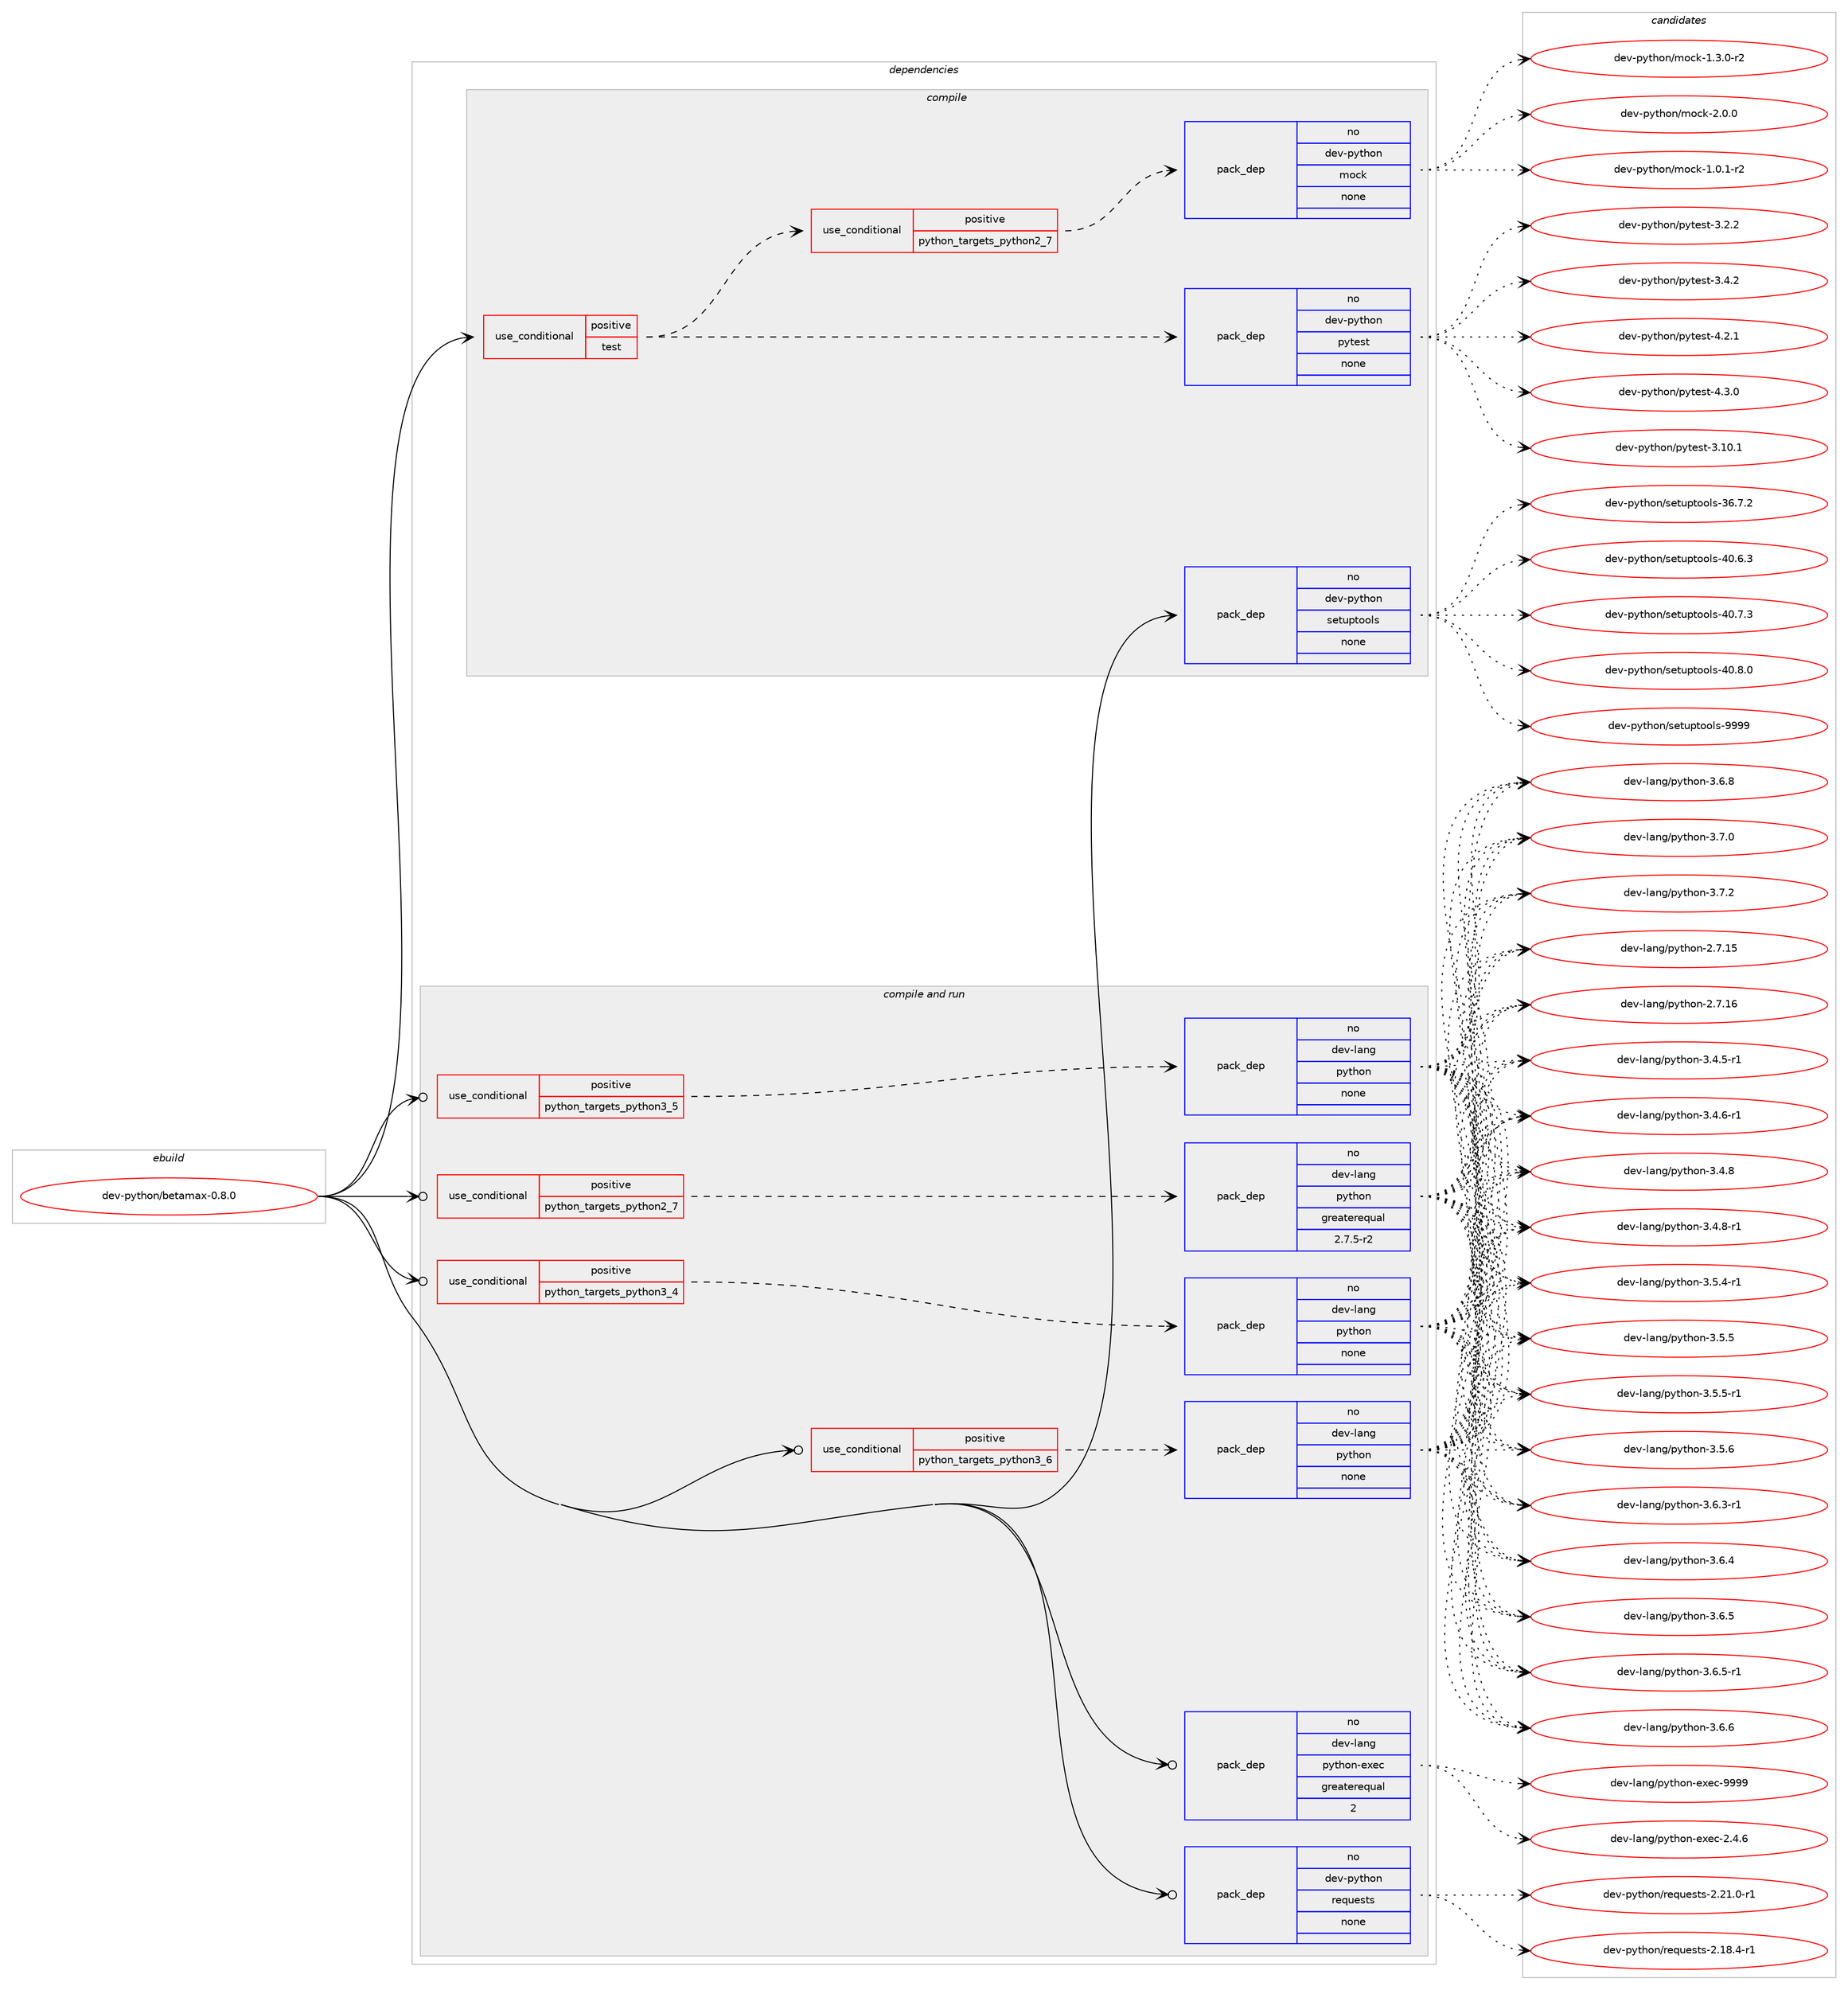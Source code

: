 digraph prolog {

# *************
# Graph options
# *************

newrank=true;
concentrate=true;
compound=true;
graph [rankdir=LR,fontname=Helvetica,fontsize=10,ranksep=1.5];#, ranksep=2.5, nodesep=0.2];
edge  [arrowhead=vee];
node  [fontname=Helvetica,fontsize=10];

# **********
# The ebuild
# **********

subgraph cluster_leftcol {
color=gray;
rank=same;
label=<<i>ebuild</i>>;
id [label="dev-python/betamax-0.8.0", color=red, width=4, href="../dev-python/betamax-0.8.0.svg"];
}

# ****************
# The dependencies
# ****************

subgraph cluster_midcol {
color=gray;
label=<<i>dependencies</i>>;
subgraph cluster_compile {
fillcolor="#eeeeee";
style=filled;
label=<<i>compile</i>>;
subgraph cond371623 {
dependency1400968 [label=<<TABLE BORDER="0" CELLBORDER="1" CELLSPACING="0" CELLPADDING="4"><TR><TD ROWSPAN="3" CELLPADDING="10">use_conditional</TD></TR><TR><TD>positive</TD></TR><TR><TD>test</TD></TR></TABLE>>, shape=none, color=red];
subgraph pack1006117 {
dependency1400969 [label=<<TABLE BORDER="0" CELLBORDER="1" CELLSPACING="0" CELLPADDING="4" WIDTH="220"><TR><TD ROWSPAN="6" CELLPADDING="30">pack_dep</TD></TR><TR><TD WIDTH="110">no</TD></TR><TR><TD>dev-python</TD></TR><TR><TD>pytest</TD></TR><TR><TD>none</TD></TR><TR><TD></TD></TR></TABLE>>, shape=none, color=blue];
}
dependency1400968:e -> dependency1400969:w [weight=20,style="dashed",arrowhead="vee"];
subgraph cond371624 {
dependency1400970 [label=<<TABLE BORDER="0" CELLBORDER="1" CELLSPACING="0" CELLPADDING="4"><TR><TD ROWSPAN="3" CELLPADDING="10">use_conditional</TD></TR><TR><TD>positive</TD></TR><TR><TD>python_targets_python2_7</TD></TR></TABLE>>, shape=none, color=red];
subgraph pack1006118 {
dependency1400971 [label=<<TABLE BORDER="0" CELLBORDER="1" CELLSPACING="0" CELLPADDING="4" WIDTH="220"><TR><TD ROWSPAN="6" CELLPADDING="30">pack_dep</TD></TR><TR><TD WIDTH="110">no</TD></TR><TR><TD>dev-python</TD></TR><TR><TD>mock</TD></TR><TR><TD>none</TD></TR><TR><TD></TD></TR></TABLE>>, shape=none, color=blue];
}
dependency1400970:e -> dependency1400971:w [weight=20,style="dashed",arrowhead="vee"];
}
dependency1400968:e -> dependency1400970:w [weight=20,style="dashed",arrowhead="vee"];
}
id:e -> dependency1400968:w [weight=20,style="solid",arrowhead="vee"];
subgraph pack1006119 {
dependency1400972 [label=<<TABLE BORDER="0" CELLBORDER="1" CELLSPACING="0" CELLPADDING="4" WIDTH="220"><TR><TD ROWSPAN="6" CELLPADDING="30">pack_dep</TD></TR><TR><TD WIDTH="110">no</TD></TR><TR><TD>dev-python</TD></TR><TR><TD>setuptools</TD></TR><TR><TD>none</TD></TR><TR><TD></TD></TR></TABLE>>, shape=none, color=blue];
}
id:e -> dependency1400972:w [weight=20,style="solid",arrowhead="vee"];
}
subgraph cluster_compileandrun {
fillcolor="#eeeeee";
style=filled;
label=<<i>compile and run</i>>;
subgraph cond371625 {
dependency1400973 [label=<<TABLE BORDER="0" CELLBORDER="1" CELLSPACING="0" CELLPADDING="4"><TR><TD ROWSPAN="3" CELLPADDING="10">use_conditional</TD></TR><TR><TD>positive</TD></TR><TR><TD>python_targets_python2_7</TD></TR></TABLE>>, shape=none, color=red];
subgraph pack1006120 {
dependency1400974 [label=<<TABLE BORDER="0" CELLBORDER="1" CELLSPACING="0" CELLPADDING="4" WIDTH="220"><TR><TD ROWSPAN="6" CELLPADDING="30">pack_dep</TD></TR><TR><TD WIDTH="110">no</TD></TR><TR><TD>dev-lang</TD></TR><TR><TD>python</TD></TR><TR><TD>greaterequal</TD></TR><TR><TD>2.7.5-r2</TD></TR></TABLE>>, shape=none, color=blue];
}
dependency1400973:e -> dependency1400974:w [weight=20,style="dashed",arrowhead="vee"];
}
id:e -> dependency1400973:w [weight=20,style="solid",arrowhead="odotvee"];
subgraph cond371626 {
dependency1400975 [label=<<TABLE BORDER="0" CELLBORDER="1" CELLSPACING="0" CELLPADDING="4"><TR><TD ROWSPAN="3" CELLPADDING="10">use_conditional</TD></TR><TR><TD>positive</TD></TR><TR><TD>python_targets_python3_4</TD></TR></TABLE>>, shape=none, color=red];
subgraph pack1006121 {
dependency1400976 [label=<<TABLE BORDER="0" CELLBORDER="1" CELLSPACING="0" CELLPADDING="4" WIDTH="220"><TR><TD ROWSPAN="6" CELLPADDING="30">pack_dep</TD></TR><TR><TD WIDTH="110">no</TD></TR><TR><TD>dev-lang</TD></TR><TR><TD>python</TD></TR><TR><TD>none</TD></TR><TR><TD></TD></TR></TABLE>>, shape=none, color=blue];
}
dependency1400975:e -> dependency1400976:w [weight=20,style="dashed",arrowhead="vee"];
}
id:e -> dependency1400975:w [weight=20,style="solid",arrowhead="odotvee"];
subgraph cond371627 {
dependency1400977 [label=<<TABLE BORDER="0" CELLBORDER="1" CELLSPACING="0" CELLPADDING="4"><TR><TD ROWSPAN="3" CELLPADDING="10">use_conditional</TD></TR><TR><TD>positive</TD></TR><TR><TD>python_targets_python3_5</TD></TR></TABLE>>, shape=none, color=red];
subgraph pack1006122 {
dependency1400978 [label=<<TABLE BORDER="0" CELLBORDER="1" CELLSPACING="0" CELLPADDING="4" WIDTH="220"><TR><TD ROWSPAN="6" CELLPADDING="30">pack_dep</TD></TR><TR><TD WIDTH="110">no</TD></TR><TR><TD>dev-lang</TD></TR><TR><TD>python</TD></TR><TR><TD>none</TD></TR><TR><TD></TD></TR></TABLE>>, shape=none, color=blue];
}
dependency1400977:e -> dependency1400978:w [weight=20,style="dashed",arrowhead="vee"];
}
id:e -> dependency1400977:w [weight=20,style="solid",arrowhead="odotvee"];
subgraph cond371628 {
dependency1400979 [label=<<TABLE BORDER="0" CELLBORDER="1" CELLSPACING="0" CELLPADDING="4"><TR><TD ROWSPAN="3" CELLPADDING="10">use_conditional</TD></TR><TR><TD>positive</TD></TR><TR><TD>python_targets_python3_6</TD></TR></TABLE>>, shape=none, color=red];
subgraph pack1006123 {
dependency1400980 [label=<<TABLE BORDER="0" CELLBORDER="1" CELLSPACING="0" CELLPADDING="4" WIDTH="220"><TR><TD ROWSPAN="6" CELLPADDING="30">pack_dep</TD></TR><TR><TD WIDTH="110">no</TD></TR><TR><TD>dev-lang</TD></TR><TR><TD>python</TD></TR><TR><TD>none</TD></TR><TR><TD></TD></TR></TABLE>>, shape=none, color=blue];
}
dependency1400979:e -> dependency1400980:w [weight=20,style="dashed",arrowhead="vee"];
}
id:e -> dependency1400979:w [weight=20,style="solid",arrowhead="odotvee"];
subgraph pack1006124 {
dependency1400981 [label=<<TABLE BORDER="0" CELLBORDER="1" CELLSPACING="0" CELLPADDING="4" WIDTH="220"><TR><TD ROWSPAN="6" CELLPADDING="30">pack_dep</TD></TR><TR><TD WIDTH="110">no</TD></TR><TR><TD>dev-lang</TD></TR><TR><TD>python-exec</TD></TR><TR><TD>greaterequal</TD></TR><TR><TD>2</TD></TR></TABLE>>, shape=none, color=blue];
}
id:e -> dependency1400981:w [weight=20,style="solid",arrowhead="odotvee"];
subgraph pack1006125 {
dependency1400982 [label=<<TABLE BORDER="0" CELLBORDER="1" CELLSPACING="0" CELLPADDING="4" WIDTH="220"><TR><TD ROWSPAN="6" CELLPADDING="30">pack_dep</TD></TR><TR><TD WIDTH="110">no</TD></TR><TR><TD>dev-python</TD></TR><TR><TD>requests</TD></TR><TR><TD>none</TD></TR><TR><TD></TD></TR></TABLE>>, shape=none, color=blue];
}
id:e -> dependency1400982:w [weight=20,style="solid",arrowhead="odotvee"];
}
subgraph cluster_run {
fillcolor="#eeeeee";
style=filled;
label=<<i>run</i>>;
}
}

# **************
# The candidates
# **************

subgraph cluster_choices {
rank=same;
color=gray;
label=<<i>candidates</i>>;

subgraph choice1006117 {
color=black;
nodesep=1;
choice100101118451121211161041111104711212111610111511645514649484649 [label="dev-python/pytest-3.10.1", color=red, width=4,href="../dev-python/pytest-3.10.1.svg"];
choice1001011184511212111610411111047112121116101115116455146504650 [label="dev-python/pytest-3.2.2", color=red, width=4,href="../dev-python/pytest-3.2.2.svg"];
choice1001011184511212111610411111047112121116101115116455146524650 [label="dev-python/pytest-3.4.2", color=red, width=4,href="../dev-python/pytest-3.4.2.svg"];
choice1001011184511212111610411111047112121116101115116455246504649 [label="dev-python/pytest-4.2.1", color=red, width=4,href="../dev-python/pytest-4.2.1.svg"];
choice1001011184511212111610411111047112121116101115116455246514648 [label="dev-python/pytest-4.3.0", color=red, width=4,href="../dev-python/pytest-4.3.0.svg"];
dependency1400969:e -> choice100101118451121211161041111104711212111610111511645514649484649:w [style=dotted,weight="100"];
dependency1400969:e -> choice1001011184511212111610411111047112121116101115116455146504650:w [style=dotted,weight="100"];
dependency1400969:e -> choice1001011184511212111610411111047112121116101115116455146524650:w [style=dotted,weight="100"];
dependency1400969:e -> choice1001011184511212111610411111047112121116101115116455246504649:w [style=dotted,weight="100"];
dependency1400969:e -> choice1001011184511212111610411111047112121116101115116455246514648:w [style=dotted,weight="100"];
}
subgraph choice1006118 {
color=black;
nodesep=1;
choice1001011184511212111610411111047109111991074549464846494511450 [label="dev-python/mock-1.0.1-r2", color=red, width=4,href="../dev-python/mock-1.0.1-r2.svg"];
choice1001011184511212111610411111047109111991074549465146484511450 [label="dev-python/mock-1.3.0-r2", color=red, width=4,href="../dev-python/mock-1.3.0-r2.svg"];
choice100101118451121211161041111104710911199107455046484648 [label="dev-python/mock-2.0.0", color=red, width=4,href="../dev-python/mock-2.0.0.svg"];
dependency1400971:e -> choice1001011184511212111610411111047109111991074549464846494511450:w [style=dotted,weight="100"];
dependency1400971:e -> choice1001011184511212111610411111047109111991074549465146484511450:w [style=dotted,weight="100"];
dependency1400971:e -> choice100101118451121211161041111104710911199107455046484648:w [style=dotted,weight="100"];
}
subgraph choice1006119 {
color=black;
nodesep=1;
choice100101118451121211161041111104711510111611711211611111110811545515446554650 [label="dev-python/setuptools-36.7.2", color=red, width=4,href="../dev-python/setuptools-36.7.2.svg"];
choice100101118451121211161041111104711510111611711211611111110811545524846544651 [label="dev-python/setuptools-40.6.3", color=red, width=4,href="../dev-python/setuptools-40.6.3.svg"];
choice100101118451121211161041111104711510111611711211611111110811545524846554651 [label="dev-python/setuptools-40.7.3", color=red, width=4,href="../dev-python/setuptools-40.7.3.svg"];
choice100101118451121211161041111104711510111611711211611111110811545524846564648 [label="dev-python/setuptools-40.8.0", color=red, width=4,href="../dev-python/setuptools-40.8.0.svg"];
choice10010111845112121116104111110471151011161171121161111111081154557575757 [label="dev-python/setuptools-9999", color=red, width=4,href="../dev-python/setuptools-9999.svg"];
dependency1400972:e -> choice100101118451121211161041111104711510111611711211611111110811545515446554650:w [style=dotted,weight="100"];
dependency1400972:e -> choice100101118451121211161041111104711510111611711211611111110811545524846544651:w [style=dotted,weight="100"];
dependency1400972:e -> choice100101118451121211161041111104711510111611711211611111110811545524846554651:w [style=dotted,weight="100"];
dependency1400972:e -> choice100101118451121211161041111104711510111611711211611111110811545524846564648:w [style=dotted,weight="100"];
dependency1400972:e -> choice10010111845112121116104111110471151011161171121161111111081154557575757:w [style=dotted,weight="100"];
}
subgraph choice1006120 {
color=black;
nodesep=1;
choice10010111845108971101034711212111610411111045504655464953 [label="dev-lang/python-2.7.15", color=red, width=4,href="../dev-lang/python-2.7.15.svg"];
choice10010111845108971101034711212111610411111045504655464954 [label="dev-lang/python-2.7.16", color=red, width=4,href="../dev-lang/python-2.7.16.svg"];
choice1001011184510897110103471121211161041111104551465246534511449 [label="dev-lang/python-3.4.5-r1", color=red, width=4,href="../dev-lang/python-3.4.5-r1.svg"];
choice1001011184510897110103471121211161041111104551465246544511449 [label="dev-lang/python-3.4.6-r1", color=red, width=4,href="../dev-lang/python-3.4.6-r1.svg"];
choice100101118451089711010347112121116104111110455146524656 [label="dev-lang/python-3.4.8", color=red, width=4,href="../dev-lang/python-3.4.8.svg"];
choice1001011184510897110103471121211161041111104551465246564511449 [label="dev-lang/python-3.4.8-r1", color=red, width=4,href="../dev-lang/python-3.4.8-r1.svg"];
choice1001011184510897110103471121211161041111104551465346524511449 [label="dev-lang/python-3.5.4-r1", color=red, width=4,href="../dev-lang/python-3.5.4-r1.svg"];
choice100101118451089711010347112121116104111110455146534653 [label="dev-lang/python-3.5.5", color=red, width=4,href="../dev-lang/python-3.5.5.svg"];
choice1001011184510897110103471121211161041111104551465346534511449 [label="dev-lang/python-3.5.5-r1", color=red, width=4,href="../dev-lang/python-3.5.5-r1.svg"];
choice100101118451089711010347112121116104111110455146534654 [label="dev-lang/python-3.5.6", color=red, width=4,href="../dev-lang/python-3.5.6.svg"];
choice1001011184510897110103471121211161041111104551465446514511449 [label="dev-lang/python-3.6.3-r1", color=red, width=4,href="../dev-lang/python-3.6.3-r1.svg"];
choice100101118451089711010347112121116104111110455146544652 [label="dev-lang/python-3.6.4", color=red, width=4,href="../dev-lang/python-3.6.4.svg"];
choice100101118451089711010347112121116104111110455146544653 [label="dev-lang/python-3.6.5", color=red, width=4,href="../dev-lang/python-3.6.5.svg"];
choice1001011184510897110103471121211161041111104551465446534511449 [label="dev-lang/python-3.6.5-r1", color=red, width=4,href="../dev-lang/python-3.6.5-r1.svg"];
choice100101118451089711010347112121116104111110455146544654 [label="dev-lang/python-3.6.6", color=red, width=4,href="../dev-lang/python-3.6.6.svg"];
choice100101118451089711010347112121116104111110455146544656 [label="dev-lang/python-3.6.8", color=red, width=4,href="../dev-lang/python-3.6.8.svg"];
choice100101118451089711010347112121116104111110455146554648 [label="dev-lang/python-3.7.0", color=red, width=4,href="../dev-lang/python-3.7.0.svg"];
choice100101118451089711010347112121116104111110455146554650 [label="dev-lang/python-3.7.2", color=red, width=4,href="../dev-lang/python-3.7.2.svg"];
dependency1400974:e -> choice10010111845108971101034711212111610411111045504655464953:w [style=dotted,weight="100"];
dependency1400974:e -> choice10010111845108971101034711212111610411111045504655464954:w [style=dotted,weight="100"];
dependency1400974:e -> choice1001011184510897110103471121211161041111104551465246534511449:w [style=dotted,weight="100"];
dependency1400974:e -> choice1001011184510897110103471121211161041111104551465246544511449:w [style=dotted,weight="100"];
dependency1400974:e -> choice100101118451089711010347112121116104111110455146524656:w [style=dotted,weight="100"];
dependency1400974:e -> choice1001011184510897110103471121211161041111104551465246564511449:w [style=dotted,weight="100"];
dependency1400974:e -> choice1001011184510897110103471121211161041111104551465346524511449:w [style=dotted,weight="100"];
dependency1400974:e -> choice100101118451089711010347112121116104111110455146534653:w [style=dotted,weight="100"];
dependency1400974:e -> choice1001011184510897110103471121211161041111104551465346534511449:w [style=dotted,weight="100"];
dependency1400974:e -> choice100101118451089711010347112121116104111110455146534654:w [style=dotted,weight="100"];
dependency1400974:e -> choice1001011184510897110103471121211161041111104551465446514511449:w [style=dotted,weight="100"];
dependency1400974:e -> choice100101118451089711010347112121116104111110455146544652:w [style=dotted,weight="100"];
dependency1400974:e -> choice100101118451089711010347112121116104111110455146544653:w [style=dotted,weight="100"];
dependency1400974:e -> choice1001011184510897110103471121211161041111104551465446534511449:w [style=dotted,weight="100"];
dependency1400974:e -> choice100101118451089711010347112121116104111110455146544654:w [style=dotted,weight="100"];
dependency1400974:e -> choice100101118451089711010347112121116104111110455146544656:w [style=dotted,weight="100"];
dependency1400974:e -> choice100101118451089711010347112121116104111110455146554648:w [style=dotted,weight="100"];
dependency1400974:e -> choice100101118451089711010347112121116104111110455146554650:w [style=dotted,weight="100"];
}
subgraph choice1006121 {
color=black;
nodesep=1;
choice10010111845108971101034711212111610411111045504655464953 [label="dev-lang/python-2.7.15", color=red, width=4,href="../dev-lang/python-2.7.15.svg"];
choice10010111845108971101034711212111610411111045504655464954 [label="dev-lang/python-2.7.16", color=red, width=4,href="../dev-lang/python-2.7.16.svg"];
choice1001011184510897110103471121211161041111104551465246534511449 [label="dev-lang/python-3.4.5-r1", color=red, width=4,href="../dev-lang/python-3.4.5-r1.svg"];
choice1001011184510897110103471121211161041111104551465246544511449 [label="dev-lang/python-3.4.6-r1", color=red, width=4,href="../dev-lang/python-3.4.6-r1.svg"];
choice100101118451089711010347112121116104111110455146524656 [label="dev-lang/python-3.4.8", color=red, width=4,href="../dev-lang/python-3.4.8.svg"];
choice1001011184510897110103471121211161041111104551465246564511449 [label="dev-lang/python-3.4.8-r1", color=red, width=4,href="../dev-lang/python-3.4.8-r1.svg"];
choice1001011184510897110103471121211161041111104551465346524511449 [label="dev-lang/python-3.5.4-r1", color=red, width=4,href="../dev-lang/python-3.5.4-r1.svg"];
choice100101118451089711010347112121116104111110455146534653 [label="dev-lang/python-3.5.5", color=red, width=4,href="../dev-lang/python-3.5.5.svg"];
choice1001011184510897110103471121211161041111104551465346534511449 [label="dev-lang/python-3.5.5-r1", color=red, width=4,href="../dev-lang/python-3.5.5-r1.svg"];
choice100101118451089711010347112121116104111110455146534654 [label="dev-lang/python-3.5.6", color=red, width=4,href="../dev-lang/python-3.5.6.svg"];
choice1001011184510897110103471121211161041111104551465446514511449 [label="dev-lang/python-3.6.3-r1", color=red, width=4,href="../dev-lang/python-3.6.3-r1.svg"];
choice100101118451089711010347112121116104111110455146544652 [label="dev-lang/python-3.6.4", color=red, width=4,href="../dev-lang/python-3.6.4.svg"];
choice100101118451089711010347112121116104111110455146544653 [label="dev-lang/python-3.6.5", color=red, width=4,href="../dev-lang/python-3.6.5.svg"];
choice1001011184510897110103471121211161041111104551465446534511449 [label="dev-lang/python-3.6.5-r1", color=red, width=4,href="../dev-lang/python-3.6.5-r1.svg"];
choice100101118451089711010347112121116104111110455146544654 [label="dev-lang/python-3.6.6", color=red, width=4,href="../dev-lang/python-3.6.6.svg"];
choice100101118451089711010347112121116104111110455146544656 [label="dev-lang/python-3.6.8", color=red, width=4,href="../dev-lang/python-3.6.8.svg"];
choice100101118451089711010347112121116104111110455146554648 [label="dev-lang/python-3.7.0", color=red, width=4,href="../dev-lang/python-3.7.0.svg"];
choice100101118451089711010347112121116104111110455146554650 [label="dev-lang/python-3.7.2", color=red, width=4,href="../dev-lang/python-3.7.2.svg"];
dependency1400976:e -> choice10010111845108971101034711212111610411111045504655464953:w [style=dotted,weight="100"];
dependency1400976:e -> choice10010111845108971101034711212111610411111045504655464954:w [style=dotted,weight="100"];
dependency1400976:e -> choice1001011184510897110103471121211161041111104551465246534511449:w [style=dotted,weight="100"];
dependency1400976:e -> choice1001011184510897110103471121211161041111104551465246544511449:w [style=dotted,weight="100"];
dependency1400976:e -> choice100101118451089711010347112121116104111110455146524656:w [style=dotted,weight="100"];
dependency1400976:e -> choice1001011184510897110103471121211161041111104551465246564511449:w [style=dotted,weight="100"];
dependency1400976:e -> choice1001011184510897110103471121211161041111104551465346524511449:w [style=dotted,weight="100"];
dependency1400976:e -> choice100101118451089711010347112121116104111110455146534653:w [style=dotted,weight="100"];
dependency1400976:e -> choice1001011184510897110103471121211161041111104551465346534511449:w [style=dotted,weight="100"];
dependency1400976:e -> choice100101118451089711010347112121116104111110455146534654:w [style=dotted,weight="100"];
dependency1400976:e -> choice1001011184510897110103471121211161041111104551465446514511449:w [style=dotted,weight="100"];
dependency1400976:e -> choice100101118451089711010347112121116104111110455146544652:w [style=dotted,weight="100"];
dependency1400976:e -> choice100101118451089711010347112121116104111110455146544653:w [style=dotted,weight="100"];
dependency1400976:e -> choice1001011184510897110103471121211161041111104551465446534511449:w [style=dotted,weight="100"];
dependency1400976:e -> choice100101118451089711010347112121116104111110455146544654:w [style=dotted,weight="100"];
dependency1400976:e -> choice100101118451089711010347112121116104111110455146544656:w [style=dotted,weight="100"];
dependency1400976:e -> choice100101118451089711010347112121116104111110455146554648:w [style=dotted,weight="100"];
dependency1400976:e -> choice100101118451089711010347112121116104111110455146554650:w [style=dotted,weight="100"];
}
subgraph choice1006122 {
color=black;
nodesep=1;
choice10010111845108971101034711212111610411111045504655464953 [label="dev-lang/python-2.7.15", color=red, width=4,href="../dev-lang/python-2.7.15.svg"];
choice10010111845108971101034711212111610411111045504655464954 [label="dev-lang/python-2.7.16", color=red, width=4,href="../dev-lang/python-2.7.16.svg"];
choice1001011184510897110103471121211161041111104551465246534511449 [label="dev-lang/python-3.4.5-r1", color=red, width=4,href="../dev-lang/python-3.4.5-r1.svg"];
choice1001011184510897110103471121211161041111104551465246544511449 [label="dev-lang/python-3.4.6-r1", color=red, width=4,href="../dev-lang/python-3.4.6-r1.svg"];
choice100101118451089711010347112121116104111110455146524656 [label="dev-lang/python-3.4.8", color=red, width=4,href="../dev-lang/python-3.4.8.svg"];
choice1001011184510897110103471121211161041111104551465246564511449 [label="dev-lang/python-3.4.8-r1", color=red, width=4,href="../dev-lang/python-3.4.8-r1.svg"];
choice1001011184510897110103471121211161041111104551465346524511449 [label="dev-lang/python-3.5.4-r1", color=red, width=4,href="../dev-lang/python-3.5.4-r1.svg"];
choice100101118451089711010347112121116104111110455146534653 [label="dev-lang/python-3.5.5", color=red, width=4,href="../dev-lang/python-3.5.5.svg"];
choice1001011184510897110103471121211161041111104551465346534511449 [label="dev-lang/python-3.5.5-r1", color=red, width=4,href="../dev-lang/python-3.5.5-r1.svg"];
choice100101118451089711010347112121116104111110455146534654 [label="dev-lang/python-3.5.6", color=red, width=4,href="../dev-lang/python-3.5.6.svg"];
choice1001011184510897110103471121211161041111104551465446514511449 [label="dev-lang/python-3.6.3-r1", color=red, width=4,href="../dev-lang/python-3.6.3-r1.svg"];
choice100101118451089711010347112121116104111110455146544652 [label="dev-lang/python-3.6.4", color=red, width=4,href="../dev-lang/python-3.6.4.svg"];
choice100101118451089711010347112121116104111110455146544653 [label="dev-lang/python-3.6.5", color=red, width=4,href="../dev-lang/python-3.6.5.svg"];
choice1001011184510897110103471121211161041111104551465446534511449 [label="dev-lang/python-3.6.5-r1", color=red, width=4,href="../dev-lang/python-3.6.5-r1.svg"];
choice100101118451089711010347112121116104111110455146544654 [label="dev-lang/python-3.6.6", color=red, width=4,href="../dev-lang/python-3.6.6.svg"];
choice100101118451089711010347112121116104111110455146544656 [label="dev-lang/python-3.6.8", color=red, width=4,href="../dev-lang/python-3.6.8.svg"];
choice100101118451089711010347112121116104111110455146554648 [label="dev-lang/python-3.7.0", color=red, width=4,href="../dev-lang/python-3.7.0.svg"];
choice100101118451089711010347112121116104111110455146554650 [label="dev-lang/python-3.7.2", color=red, width=4,href="../dev-lang/python-3.7.2.svg"];
dependency1400978:e -> choice10010111845108971101034711212111610411111045504655464953:w [style=dotted,weight="100"];
dependency1400978:e -> choice10010111845108971101034711212111610411111045504655464954:w [style=dotted,weight="100"];
dependency1400978:e -> choice1001011184510897110103471121211161041111104551465246534511449:w [style=dotted,weight="100"];
dependency1400978:e -> choice1001011184510897110103471121211161041111104551465246544511449:w [style=dotted,weight="100"];
dependency1400978:e -> choice100101118451089711010347112121116104111110455146524656:w [style=dotted,weight="100"];
dependency1400978:e -> choice1001011184510897110103471121211161041111104551465246564511449:w [style=dotted,weight="100"];
dependency1400978:e -> choice1001011184510897110103471121211161041111104551465346524511449:w [style=dotted,weight="100"];
dependency1400978:e -> choice100101118451089711010347112121116104111110455146534653:w [style=dotted,weight="100"];
dependency1400978:e -> choice1001011184510897110103471121211161041111104551465346534511449:w [style=dotted,weight="100"];
dependency1400978:e -> choice100101118451089711010347112121116104111110455146534654:w [style=dotted,weight="100"];
dependency1400978:e -> choice1001011184510897110103471121211161041111104551465446514511449:w [style=dotted,weight="100"];
dependency1400978:e -> choice100101118451089711010347112121116104111110455146544652:w [style=dotted,weight="100"];
dependency1400978:e -> choice100101118451089711010347112121116104111110455146544653:w [style=dotted,weight="100"];
dependency1400978:e -> choice1001011184510897110103471121211161041111104551465446534511449:w [style=dotted,weight="100"];
dependency1400978:e -> choice100101118451089711010347112121116104111110455146544654:w [style=dotted,weight="100"];
dependency1400978:e -> choice100101118451089711010347112121116104111110455146544656:w [style=dotted,weight="100"];
dependency1400978:e -> choice100101118451089711010347112121116104111110455146554648:w [style=dotted,weight="100"];
dependency1400978:e -> choice100101118451089711010347112121116104111110455146554650:w [style=dotted,weight="100"];
}
subgraph choice1006123 {
color=black;
nodesep=1;
choice10010111845108971101034711212111610411111045504655464953 [label="dev-lang/python-2.7.15", color=red, width=4,href="../dev-lang/python-2.7.15.svg"];
choice10010111845108971101034711212111610411111045504655464954 [label="dev-lang/python-2.7.16", color=red, width=4,href="../dev-lang/python-2.7.16.svg"];
choice1001011184510897110103471121211161041111104551465246534511449 [label="dev-lang/python-3.4.5-r1", color=red, width=4,href="../dev-lang/python-3.4.5-r1.svg"];
choice1001011184510897110103471121211161041111104551465246544511449 [label="dev-lang/python-3.4.6-r1", color=red, width=4,href="../dev-lang/python-3.4.6-r1.svg"];
choice100101118451089711010347112121116104111110455146524656 [label="dev-lang/python-3.4.8", color=red, width=4,href="../dev-lang/python-3.4.8.svg"];
choice1001011184510897110103471121211161041111104551465246564511449 [label="dev-lang/python-3.4.8-r1", color=red, width=4,href="../dev-lang/python-3.4.8-r1.svg"];
choice1001011184510897110103471121211161041111104551465346524511449 [label="dev-lang/python-3.5.4-r1", color=red, width=4,href="../dev-lang/python-3.5.4-r1.svg"];
choice100101118451089711010347112121116104111110455146534653 [label="dev-lang/python-3.5.5", color=red, width=4,href="../dev-lang/python-3.5.5.svg"];
choice1001011184510897110103471121211161041111104551465346534511449 [label="dev-lang/python-3.5.5-r1", color=red, width=4,href="../dev-lang/python-3.5.5-r1.svg"];
choice100101118451089711010347112121116104111110455146534654 [label="dev-lang/python-3.5.6", color=red, width=4,href="../dev-lang/python-3.5.6.svg"];
choice1001011184510897110103471121211161041111104551465446514511449 [label="dev-lang/python-3.6.3-r1", color=red, width=4,href="../dev-lang/python-3.6.3-r1.svg"];
choice100101118451089711010347112121116104111110455146544652 [label="dev-lang/python-3.6.4", color=red, width=4,href="../dev-lang/python-3.6.4.svg"];
choice100101118451089711010347112121116104111110455146544653 [label="dev-lang/python-3.6.5", color=red, width=4,href="../dev-lang/python-3.6.5.svg"];
choice1001011184510897110103471121211161041111104551465446534511449 [label="dev-lang/python-3.6.5-r1", color=red, width=4,href="../dev-lang/python-3.6.5-r1.svg"];
choice100101118451089711010347112121116104111110455146544654 [label="dev-lang/python-3.6.6", color=red, width=4,href="../dev-lang/python-3.6.6.svg"];
choice100101118451089711010347112121116104111110455146544656 [label="dev-lang/python-3.6.8", color=red, width=4,href="../dev-lang/python-3.6.8.svg"];
choice100101118451089711010347112121116104111110455146554648 [label="dev-lang/python-3.7.0", color=red, width=4,href="../dev-lang/python-3.7.0.svg"];
choice100101118451089711010347112121116104111110455146554650 [label="dev-lang/python-3.7.2", color=red, width=4,href="../dev-lang/python-3.7.2.svg"];
dependency1400980:e -> choice10010111845108971101034711212111610411111045504655464953:w [style=dotted,weight="100"];
dependency1400980:e -> choice10010111845108971101034711212111610411111045504655464954:w [style=dotted,weight="100"];
dependency1400980:e -> choice1001011184510897110103471121211161041111104551465246534511449:w [style=dotted,weight="100"];
dependency1400980:e -> choice1001011184510897110103471121211161041111104551465246544511449:w [style=dotted,weight="100"];
dependency1400980:e -> choice100101118451089711010347112121116104111110455146524656:w [style=dotted,weight="100"];
dependency1400980:e -> choice1001011184510897110103471121211161041111104551465246564511449:w [style=dotted,weight="100"];
dependency1400980:e -> choice1001011184510897110103471121211161041111104551465346524511449:w [style=dotted,weight="100"];
dependency1400980:e -> choice100101118451089711010347112121116104111110455146534653:w [style=dotted,weight="100"];
dependency1400980:e -> choice1001011184510897110103471121211161041111104551465346534511449:w [style=dotted,weight="100"];
dependency1400980:e -> choice100101118451089711010347112121116104111110455146534654:w [style=dotted,weight="100"];
dependency1400980:e -> choice1001011184510897110103471121211161041111104551465446514511449:w [style=dotted,weight="100"];
dependency1400980:e -> choice100101118451089711010347112121116104111110455146544652:w [style=dotted,weight="100"];
dependency1400980:e -> choice100101118451089711010347112121116104111110455146544653:w [style=dotted,weight="100"];
dependency1400980:e -> choice1001011184510897110103471121211161041111104551465446534511449:w [style=dotted,weight="100"];
dependency1400980:e -> choice100101118451089711010347112121116104111110455146544654:w [style=dotted,weight="100"];
dependency1400980:e -> choice100101118451089711010347112121116104111110455146544656:w [style=dotted,weight="100"];
dependency1400980:e -> choice100101118451089711010347112121116104111110455146554648:w [style=dotted,weight="100"];
dependency1400980:e -> choice100101118451089711010347112121116104111110455146554650:w [style=dotted,weight="100"];
}
subgraph choice1006124 {
color=black;
nodesep=1;
choice1001011184510897110103471121211161041111104510112010199455046524654 [label="dev-lang/python-exec-2.4.6", color=red, width=4,href="../dev-lang/python-exec-2.4.6.svg"];
choice10010111845108971101034711212111610411111045101120101994557575757 [label="dev-lang/python-exec-9999", color=red, width=4,href="../dev-lang/python-exec-9999.svg"];
dependency1400981:e -> choice1001011184510897110103471121211161041111104510112010199455046524654:w [style=dotted,weight="100"];
dependency1400981:e -> choice10010111845108971101034711212111610411111045101120101994557575757:w [style=dotted,weight="100"];
}
subgraph choice1006125 {
color=black;
nodesep=1;
choice1001011184511212111610411111047114101113117101115116115455046495646524511449 [label="dev-python/requests-2.18.4-r1", color=red, width=4,href="../dev-python/requests-2.18.4-r1.svg"];
choice1001011184511212111610411111047114101113117101115116115455046504946484511449 [label="dev-python/requests-2.21.0-r1", color=red, width=4,href="../dev-python/requests-2.21.0-r1.svg"];
dependency1400982:e -> choice1001011184511212111610411111047114101113117101115116115455046495646524511449:w [style=dotted,weight="100"];
dependency1400982:e -> choice1001011184511212111610411111047114101113117101115116115455046504946484511449:w [style=dotted,weight="100"];
}
}

}
